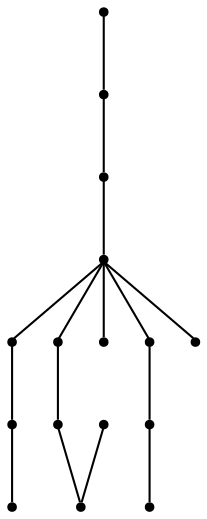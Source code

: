 graph {
  node [shape=point,comment="{\"directed\":false,\"doi\":\"10.4230/LIPIcs.GD.2024.32\",\"figure\":\"14 (6)\"}"]

  v0 [pos="1087.260569104774,519.5901604276619"]
  v1 [pos="1127.9224540300515,519.5901604276619"]
  v2 [pos="1046.5987000784476,428.1229236964591"]
  v3 [pos="1087.260569104774,387.4707902245681"]
  v4 [pos="1046.5987000784476,519.5901604276619"]
  v5 [pos="1026.267757615809,478.9380269557708"]
  v6 [pos="1005.903808931086,519.6511977577833"]
  v7 [pos="995.7713439218509,438.2860206449841"]
  v8 [pos="985.6059362863352,478.9380269557708"]
  v9 [pos="1016.1022863844896,438.28602064498415"]
  v10 [pos="965.2749938236965,438.2860206449841"]
  v11 [pos="944.9440513610579,407.79684901294456"]
  v12 [pos="965.2749938236965,519.5901604276619"]
  v13 [pos="914.4807074849876,519.5901604276619"]
  v14 [pos="904.2821664357805,387.4707902245681"]
  v15 [pos="873.7857527418225,519.5901604276619"]

  v0 -- v1 [id="-1",pos="1087.260569104774,519.5901604276619 1127.9224540300515,519.5901604276619 1127.9224540300515,519.5901604276619 1127.9224540300515,519.5901604276619"]
  v15 -- v13 [id="-2",pos="873.7857527418225,519.5901604276619 914.4807074849876,519.5901604276619 914.4807074849876,519.5901604276619 914.4807074849876,519.5901604276619"]
  v14 -- v11 [id="-3",pos="904.2821664357805,387.4707902245681 944.9440513610579,407.79684901294456 944.9440513610579,407.79684901294456 944.9440513610579,407.79684901294456"]
  v13 -- v12 [id="-4",pos="914.4807074849876,519.5901604276619 965.2749938236965,519.5901604276619 965.2749938236965,519.5901604276619 965.2749938236965,519.5901604276619"]
  v12 -- v6 [id="-5",pos="965.2749938236965,519.5901604276619 1005.903808931086,519.6511977577833 1005.903808931086,519.6511977577833 1005.903808931086,519.6511977577833"]
  v10 -- v11 [id="-6",pos="965.2749938236965,438.2860206449841 944.9440513610579,407.79684901294456 944.9440513610579,407.79684901294456 944.9440513610579,407.79684901294456"]
  v8 -- v10 [id="-7",pos="985.6059362863352,478.9380269557708 965.2749938236965,438.2860206449841 965.2749938236965,438.2860206449841 965.2749938236965,438.2860206449841"]
  v6 -- v9 [id="-8",pos="1005.903808931086,519.6511977577833 1016.1022863844896,438.28602064498415 1016.1022863844896,438.28602064498415 1016.1022863844896,438.28602064498415"]
  v6 -- v8 [id="-9",pos="1005.903808931086,519.6511977577833 985.6059362863352,478.9380269557708 985.6059362863352,478.9380269557708 985.6059362863352,478.9380269557708"]
  v6 -- v5 [id="-10",pos="1005.903808931086,519.6511977577833 1026.267757615809,478.9380269557708 1026.267757615809,478.9380269557708 1026.267757615809,478.9380269557708"]
  v6 -- v7 [id="-11",pos="1005.903808931086,519.6511977577833 995.7713439218509,438.2860206449841 995.7713439218509,438.2860206449841 995.7713439218509,438.2860206449841"]
  v6 -- v4 [id="-12",pos="1005.903808931086,519.6511977577833 1046.5987000784476,519.5901604276619 1046.5987000784476,519.5901604276619 1046.5987000784476,519.5901604276619"]
  v5 -- v2 [id="-13",pos="1026.267757615809,478.9380269557708 1046.5987000784476,428.1229236964591 1046.5987000784476,428.1229236964591 1046.5987000784476,428.1229236964591"]
  v4 -- v0 [id="-14",pos="1046.5987000784476,519.5901604276619 1087.260569104774,519.5901604276619 1087.260569104774,519.5901604276619 1087.260569104774,519.5901604276619"]
  v2 -- v3 [id="-16",pos="1046.5987000784476,428.1229236964591 1087.260569104774,387.4707902245681 1087.260569104774,387.4707902245681 1087.260569104774,387.4707902245681"]
}